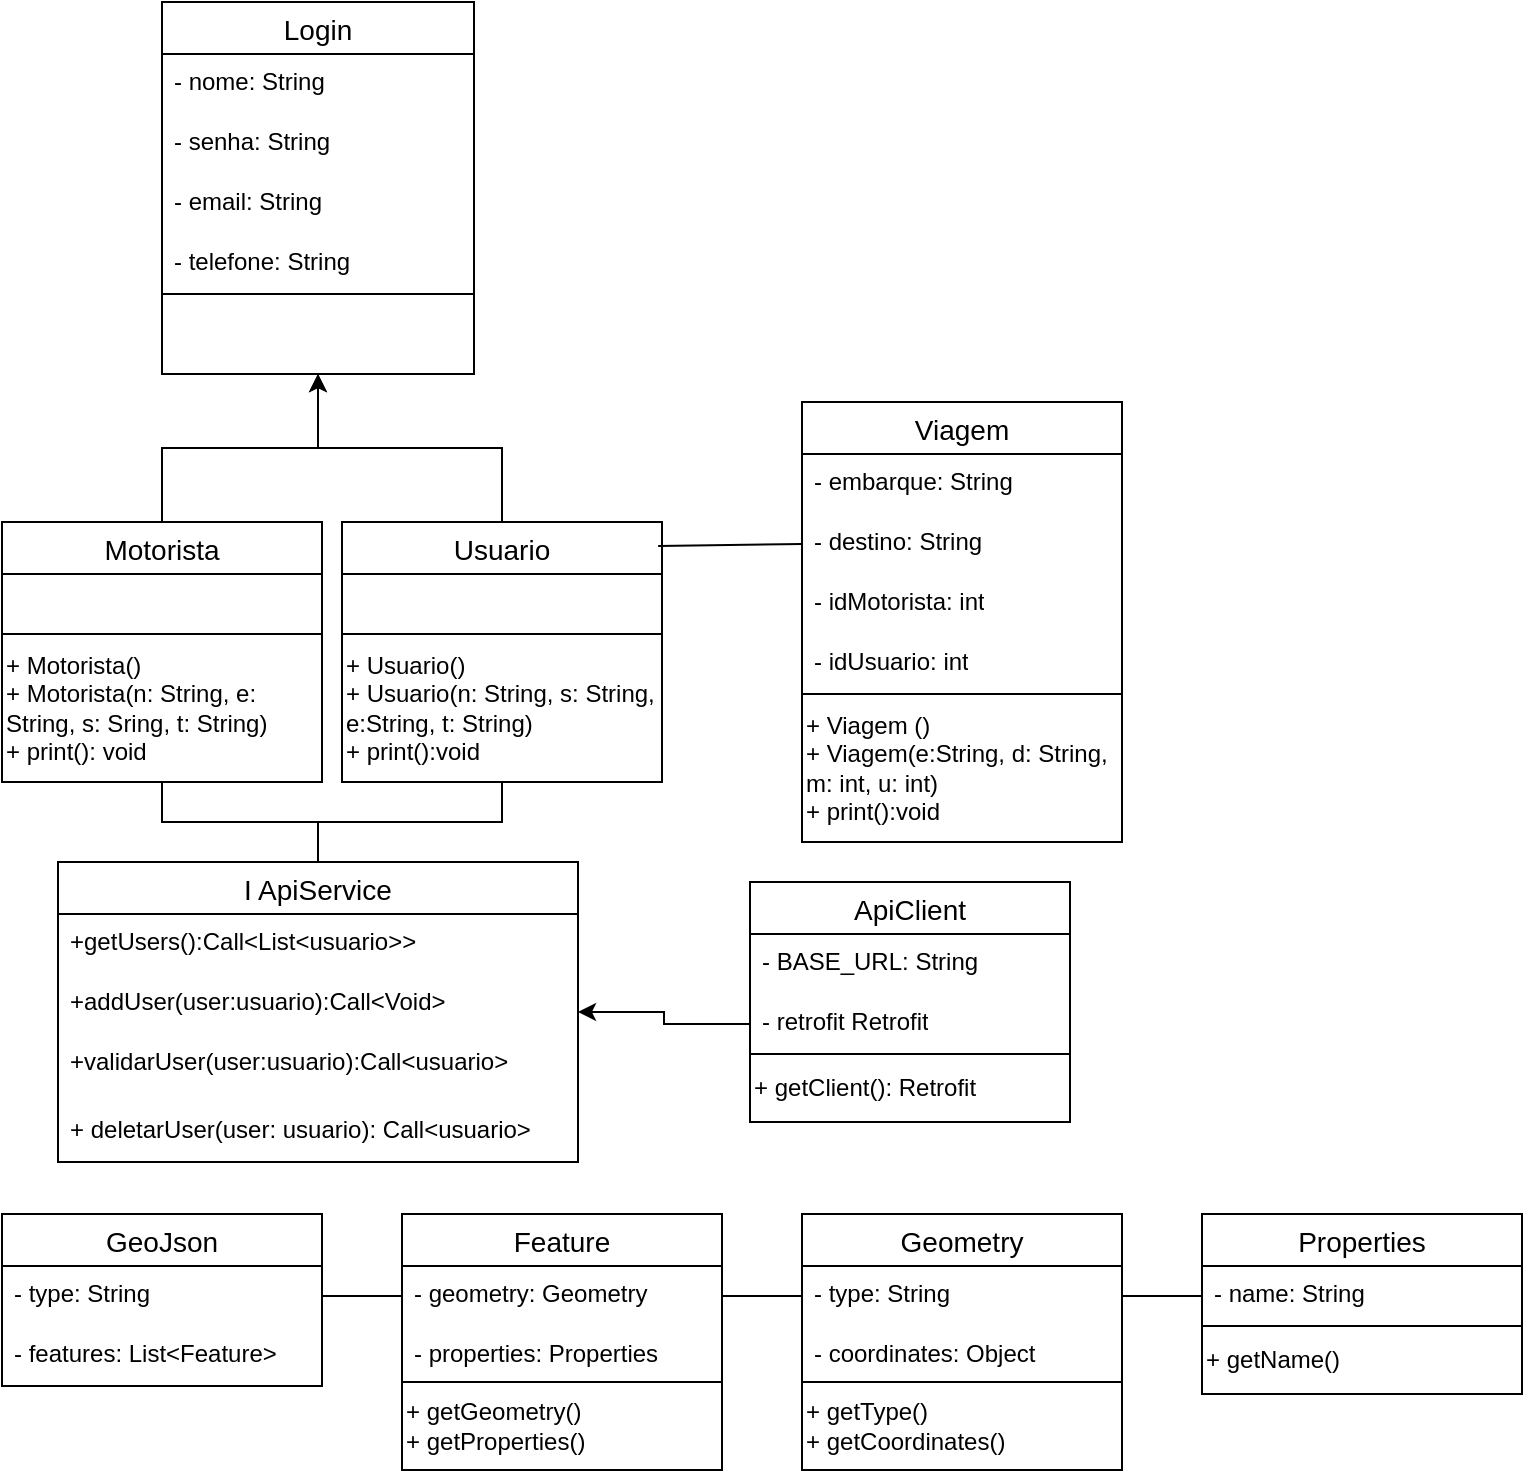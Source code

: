 <mxfile version="26.1.1">
  <diagram name="Página-1" id="beMkTJXSVw1a0xBrVSBx">
    <mxGraphModel dx="880" dy="470" grid="1" gridSize="10" guides="1" tooltips="1" connect="1" arrows="1" fold="1" page="1" pageScale="1" pageWidth="827" pageHeight="1169" math="0" shadow="0">
      <root>
        <mxCell id="0" />
        <mxCell id="1" parent="0" />
        <mxCell id="qrxP64cRPcZDeiGSogMZ-12" style="edgeStyle=orthogonalEdgeStyle;rounded=0;orthogonalLoop=1;jettySize=auto;html=1;labelBackgroundColor=none;fontColor=default;" parent="1" source="EBPemqWj0GoJSSDdZfjt-1" target="qrxP64cRPcZDeiGSogMZ-8" edge="1">
          <mxGeometry relative="1" as="geometry">
            <mxPoint x="480" y="210" as="targetPoint" />
          </mxGeometry>
        </mxCell>
        <mxCell id="EBPemqWj0GoJSSDdZfjt-1" value="Usuario" style="swimlane;fontStyle=0;childLayout=stackLayout;horizontal=1;startSize=26;horizontalStack=0;resizeParent=1;resizeParentMax=0;resizeLast=0;collapsible=1;marginBottom=0;align=center;fontSize=14;labelBackgroundColor=none;" parent="1" vertex="1">
          <mxGeometry x="210" y="390" width="160" height="130" as="geometry" />
        </mxCell>
        <mxCell id="EBPemqWj0GoJSSDdZfjt-4" value="" style="text;strokeColor=none;spacingLeft=4;spacingRight=4;overflow=hidden;rotatable=0;points=[[0,0.5],[1,0.5]];portConstraint=eastwest;fontSize=12;whiteSpace=wrap;html=1;labelBackgroundColor=none;" parent="EBPemqWj0GoJSSDdZfjt-1" vertex="1">
          <mxGeometry y="26" width="160" height="30" as="geometry" />
        </mxCell>
        <mxCell id="qrxP64cRPcZDeiGSogMZ-2" value="+ Usuario()&lt;br&gt;+ Usuario(n: String, s: String, e:String, t: String)&lt;br&gt;+ print():void" style="whiteSpace=wrap;html=1;align=left;labelBackgroundColor=none;" parent="EBPemqWj0GoJSSDdZfjt-1" vertex="1">
          <mxGeometry y="56" width="160" height="74" as="geometry" />
        </mxCell>
        <mxCell id="EBPemqWj0GoJSSDdZfjt-5" value="Viagem" style="swimlane;fontStyle=0;childLayout=stackLayout;horizontal=1;startSize=26;horizontalStack=0;resizeParent=1;resizeParentMax=0;resizeLast=0;collapsible=1;marginBottom=0;align=center;fontSize=14;rounded=0;shadow=0;glass=0;swimlaneLine=1;labelBackgroundColor=none;" parent="1" vertex="1">
          <mxGeometry x="440" y="330" width="160" height="220" as="geometry" />
        </mxCell>
        <mxCell id="EBPemqWj0GoJSSDdZfjt-6" value="- embarque: String" style="text;strokeColor=none;spacingLeft=4;spacingRight=4;overflow=hidden;rotatable=0;points=[[0,0.5],[1,0.5]];portConstraint=eastwest;fontSize=12;whiteSpace=wrap;html=1;labelBackgroundColor=none;" parent="EBPemqWj0GoJSSDdZfjt-5" vertex="1">
          <mxGeometry y="26" width="160" height="30" as="geometry" />
        </mxCell>
        <mxCell id="EBPemqWj0GoJSSDdZfjt-7" value="- destino: String" style="text;strokeColor=none;spacingLeft=4;spacingRight=4;overflow=hidden;rotatable=0;points=[[0,0.5],[1,0.5]];portConstraint=eastwest;fontSize=12;whiteSpace=wrap;html=1;labelBackgroundColor=none;" parent="EBPemqWj0GoJSSDdZfjt-5" vertex="1">
          <mxGeometry y="56" width="160" height="30" as="geometry" />
        </mxCell>
        <mxCell id="EBPemqWj0GoJSSDdZfjt-14" value="- idMotorista: int" style="text;strokeColor=none;spacingLeft=4;spacingRight=4;overflow=hidden;rotatable=0;points=[[0,0.5],[1,0.5]];portConstraint=eastwest;fontSize=12;whiteSpace=wrap;html=1;labelBackgroundColor=none;" parent="EBPemqWj0GoJSSDdZfjt-5" vertex="1">
          <mxGeometry y="86" width="160" height="30" as="geometry" />
        </mxCell>
        <mxCell id="EBPemqWj0GoJSSDdZfjt-8" value="- idUsuario: int" style="text;strokeColor=none;spacingLeft=4;spacingRight=4;overflow=hidden;rotatable=0;points=[[0,0.5],[1,0.5]];portConstraint=eastwest;fontSize=12;whiteSpace=wrap;html=1;labelBackgroundColor=none;" parent="EBPemqWj0GoJSSDdZfjt-5" vertex="1">
          <mxGeometry y="116" width="160" height="30" as="geometry" />
        </mxCell>
        <mxCell id="qrxP64cRPcZDeiGSogMZ-1" value="+ Viagem ()&amp;nbsp;&lt;br&gt;+ Viagem(e:String, d: String, m: int, u: int)&lt;br&gt;+ print():void" style="whiteSpace=wrap;html=1;align=left;labelBackgroundColor=none;" parent="EBPemqWj0GoJSSDdZfjt-5" vertex="1">
          <mxGeometry y="146" width="160" height="74" as="geometry" />
        </mxCell>
        <mxCell id="qrxP64cRPcZDeiGSogMZ-13" style="edgeStyle=orthogonalEdgeStyle;rounded=0;orthogonalLoop=1;jettySize=auto;html=1;labelBackgroundColor=none;fontColor=default;" parent="1" source="EBPemqWj0GoJSSDdZfjt-9" target="qrxP64cRPcZDeiGSogMZ-8" edge="1">
          <mxGeometry relative="1" as="geometry" />
        </mxCell>
        <mxCell id="EBPemqWj0GoJSSDdZfjt-9" value="Motorista" style="swimlane;fontStyle=0;childLayout=stackLayout;horizontal=1;startSize=26;horizontalStack=0;resizeParent=1;resizeParentMax=0;resizeLast=0;collapsible=1;marginBottom=0;align=center;fontSize=14;labelBackgroundColor=none;" parent="1" vertex="1">
          <mxGeometry x="40" y="390" width="160" height="130" as="geometry" />
        </mxCell>
        <mxCell id="EBPemqWj0GoJSSDdZfjt-12" value="" style="text;strokeColor=none;spacingLeft=4;spacingRight=4;overflow=hidden;rotatable=0;points=[[0,0.5],[1,0.5]];portConstraint=eastwest;fontSize=12;whiteSpace=wrap;html=1;labelBackgroundColor=none;" parent="EBPemqWj0GoJSSDdZfjt-9" vertex="1">
          <mxGeometry y="26" width="160" height="30" as="geometry" />
        </mxCell>
        <mxCell id="qrxP64cRPcZDeiGSogMZ-3" value="+ Motorista()&lt;br&gt;+ Motorista(n: String, e: String, s: Sring, t: String)&lt;br&gt;+ print(): void" style="whiteSpace=wrap;html=1;align=left;labelBackgroundColor=none;" parent="EBPemqWj0GoJSSDdZfjt-9" vertex="1">
          <mxGeometry y="56" width="160" height="74" as="geometry" />
        </mxCell>
        <mxCell id="qrxP64cRPcZDeiGSogMZ-4" value="Login" style="swimlane;fontStyle=0;childLayout=stackLayout;horizontal=1;startSize=26;horizontalStack=0;resizeParent=1;resizeParentMax=0;resizeLast=0;collapsible=1;marginBottom=0;align=center;fontSize=14;labelBackgroundColor=none;" parent="1" vertex="1">
          <mxGeometry x="120" y="130" width="156" height="186" as="geometry" />
        </mxCell>
        <mxCell id="qrxP64cRPcZDeiGSogMZ-5" value="- nome: String" style="text;strokeColor=none;spacingLeft=4;spacingRight=4;overflow=hidden;rotatable=0;points=[[0,0.5],[1,0.5]];portConstraint=eastwest;fontSize=12;whiteSpace=wrap;html=1;labelBackgroundColor=none;" parent="qrxP64cRPcZDeiGSogMZ-4" vertex="1">
          <mxGeometry y="26" width="156" height="30" as="geometry" />
        </mxCell>
        <mxCell id="qrxP64cRPcZDeiGSogMZ-6" value="- senha: String" style="text;strokeColor=none;spacingLeft=4;spacingRight=4;overflow=hidden;rotatable=0;points=[[0,0.5],[1,0.5]];portConstraint=eastwest;fontSize=12;whiteSpace=wrap;html=1;labelBackgroundColor=none;" parent="qrxP64cRPcZDeiGSogMZ-4" vertex="1">
          <mxGeometry y="56" width="156" height="30" as="geometry" />
        </mxCell>
        <mxCell id="qrxP64cRPcZDeiGSogMZ-7" value="- email: String" style="text;strokeColor=none;spacingLeft=4;spacingRight=4;overflow=hidden;rotatable=0;points=[[0,0.5],[1,0.5]];portConstraint=eastwest;fontSize=12;whiteSpace=wrap;html=1;labelBackgroundColor=none;" parent="qrxP64cRPcZDeiGSogMZ-4" vertex="1">
          <mxGeometry y="86" width="156" height="30" as="geometry" />
        </mxCell>
        <mxCell id="EBPemqWj0GoJSSDdZfjt-13" value="- telefone: String&amp;nbsp;" style="text;strokeColor=none;spacingLeft=4;spacingRight=4;overflow=hidden;rotatable=0;points=[[0,0.5],[1,0.5]];portConstraint=eastwest;fontSize=12;whiteSpace=wrap;html=1;labelBackgroundColor=none;" parent="qrxP64cRPcZDeiGSogMZ-4" vertex="1">
          <mxGeometry y="116" width="156" height="30" as="geometry" />
        </mxCell>
        <mxCell id="qrxP64cRPcZDeiGSogMZ-8" value="" style="whiteSpace=wrap;html=1;align=left;labelBackgroundColor=none;" parent="qrxP64cRPcZDeiGSogMZ-4" vertex="1">
          <mxGeometry y="146" width="156" height="40" as="geometry" />
        </mxCell>
        <mxCell id="qrxP64cRPcZDeiGSogMZ-19" style="edgeStyle=none;rounded=0;orthogonalLoop=1;jettySize=auto;html=1;entryX=0;entryY=0.5;entryDx=0;entryDy=0;endArrow=none;endFill=0;labelBackgroundColor=none;fontColor=default;exitX=0.988;exitY=0.092;exitDx=0;exitDy=0;exitPerimeter=0;" parent="1" source="EBPemqWj0GoJSSDdZfjt-1" target="EBPemqWj0GoJSSDdZfjt-7" edge="1">
          <mxGeometry relative="1" as="geometry" />
        </mxCell>
        <mxCell id="x8M8EUCUu1lC6nuCBjIr-1" value="GeoJson" style="swimlane;fontStyle=0;childLayout=stackLayout;horizontal=1;startSize=26;horizontalStack=0;resizeParent=1;resizeParentMax=0;resizeLast=0;collapsible=1;marginBottom=0;align=center;fontSize=14;" vertex="1" parent="1">
          <mxGeometry x="40" y="736" width="160" height="86" as="geometry" />
        </mxCell>
        <mxCell id="x8M8EUCUu1lC6nuCBjIr-2" value="&lt;div&gt;- type: String&lt;/div&gt;" style="text;strokeColor=none;fillColor=none;spacingLeft=4;spacingRight=4;overflow=hidden;rotatable=0;points=[[0,0.5],[1,0.5]];portConstraint=eastwest;fontSize=12;whiteSpace=wrap;html=1;" vertex="1" parent="x8M8EUCUu1lC6nuCBjIr-1">
          <mxGeometry y="26" width="160" height="30" as="geometry" />
        </mxCell>
        <mxCell id="x8M8EUCUu1lC6nuCBjIr-3" value="- features: List&amp;lt;Feature&amp;gt;" style="text;strokeColor=none;fillColor=none;spacingLeft=4;spacingRight=4;overflow=hidden;rotatable=0;points=[[0,0.5],[1,0.5]];portConstraint=eastwest;fontSize=12;whiteSpace=wrap;html=1;" vertex="1" parent="x8M8EUCUu1lC6nuCBjIr-1">
          <mxGeometry y="56" width="160" height="30" as="geometry" />
        </mxCell>
        <mxCell id="x8M8EUCUu1lC6nuCBjIr-7" value="Feature" style="swimlane;fontStyle=0;childLayout=stackLayout;horizontal=1;startSize=26;horizontalStack=0;resizeParent=1;resizeParentMax=0;resizeLast=0;collapsible=1;marginBottom=0;align=center;fontSize=14;" vertex="1" parent="1">
          <mxGeometry x="240" y="736" width="160" height="86" as="geometry" />
        </mxCell>
        <mxCell id="x8M8EUCUu1lC6nuCBjIr-8" value="- geometry: Geometry" style="text;strokeColor=none;fillColor=none;spacingLeft=4;spacingRight=4;overflow=hidden;rotatable=0;points=[[0,0.5],[1,0.5]];portConstraint=eastwest;fontSize=12;whiteSpace=wrap;html=1;" vertex="1" parent="x8M8EUCUu1lC6nuCBjIr-7">
          <mxGeometry y="26" width="160" height="30" as="geometry" />
        </mxCell>
        <mxCell id="x8M8EUCUu1lC6nuCBjIr-9" value="- properties: Properties" style="text;strokeColor=none;fillColor=none;spacingLeft=4;spacingRight=4;overflow=hidden;rotatable=0;points=[[0,0.5],[1,0.5]];portConstraint=eastwest;fontSize=12;whiteSpace=wrap;html=1;" vertex="1" parent="x8M8EUCUu1lC6nuCBjIr-7">
          <mxGeometry y="56" width="160" height="30" as="geometry" />
        </mxCell>
        <mxCell id="x8M8EUCUu1lC6nuCBjIr-11" style="edgeStyle=orthogonalEdgeStyle;rounded=0;orthogonalLoop=1;jettySize=auto;html=1;entryX=0;entryY=0.5;entryDx=0;entryDy=0;endArrow=none;startFill=0;" edge="1" parent="1" source="x8M8EUCUu1lC6nuCBjIr-2" target="x8M8EUCUu1lC6nuCBjIr-8">
          <mxGeometry relative="1" as="geometry" />
        </mxCell>
        <mxCell id="x8M8EUCUu1lC6nuCBjIr-12" value="Geometry" style="swimlane;fontStyle=0;childLayout=stackLayout;horizontal=1;startSize=26;horizontalStack=0;resizeParent=1;resizeParentMax=0;resizeLast=0;collapsible=1;marginBottom=0;align=center;fontSize=14;" vertex="1" parent="1">
          <mxGeometry x="440" y="736" width="160" height="86" as="geometry" />
        </mxCell>
        <mxCell id="x8M8EUCUu1lC6nuCBjIr-13" value="- type: String" style="text;strokeColor=none;fillColor=none;spacingLeft=4;spacingRight=4;overflow=hidden;rotatable=0;points=[[0,0.5],[1,0.5]];portConstraint=eastwest;fontSize=12;whiteSpace=wrap;html=1;" vertex="1" parent="x8M8EUCUu1lC6nuCBjIr-12">
          <mxGeometry y="26" width="160" height="30" as="geometry" />
        </mxCell>
        <mxCell id="x8M8EUCUu1lC6nuCBjIr-14" value="- coordinates: Object" style="text;strokeColor=none;fillColor=none;spacingLeft=4;spacingRight=4;overflow=hidden;rotatable=0;points=[[0,0.5],[1,0.5]];portConstraint=eastwest;fontSize=12;whiteSpace=wrap;html=1;" vertex="1" parent="x8M8EUCUu1lC6nuCBjIr-12">
          <mxGeometry y="56" width="160" height="30" as="geometry" />
        </mxCell>
        <mxCell id="x8M8EUCUu1lC6nuCBjIr-16" value="Properties" style="swimlane;fontStyle=0;childLayout=stackLayout;horizontal=1;startSize=26;horizontalStack=0;resizeParent=1;resizeParentMax=0;resizeLast=0;collapsible=1;marginBottom=0;align=center;fontSize=14;" vertex="1" parent="1">
          <mxGeometry x="640" y="736" width="160" height="56" as="geometry" />
        </mxCell>
        <mxCell id="x8M8EUCUu1lC6nuCBjIr-17" value="- name: String" style="text;strokeColor=none;fillColor=none;spacingLeft=4;spacingRight=4;overflow=hidden;rotatable=0;points=[[0,0.5],[1,0.5]];portConstraint=eastwest;fontSize=12;whiteSpace=wrap;html=1;" vertex="1" parent="x8M8EUCUu1lC6nuCBjIr-16">
          <mxGeometry y="26" width="160" height="30" as="geometry" />
        </mxCell>
        <mxCell id="x8M8EUCUu1lC6nuCBjIr-22" style="edgeStyle=orthogonalEdgeStyle;rounded=0;orthogonalLoop=1;jettySize=auto;html=1;endArrow=none;startFill=0;" edge="1" parent="1" source="x8M8EUCUu1lC6nuCBjIr-8" target="x8M8EUCUu1lC6nuCBjIr-13">
          <mxGeometry relative="1" as="geometry" />
        </mxCell>
        <mxCell id="x8M8EUCUu1lC6nuCBjIr-23" style="edgeStyle=orthogonalEdgeStyle;rounded=0;orthogonalLoop=1;jettySize=auto;html=1;exitX=1;exitY=0.5;exitDx=0;exitDy=0;entryX=0;entryY=0.5;entryDx=0;entryDy=0;endArrow=none;startFill=0;" edge="1" parent="1" source="x8M8EUCUu1lC6nuCBjIr-13" target="x8M8EUCUu1lC6nuCBjIr-17">
          <mxGeometry relative="1" as="geometry" />
        </mxCell>
        <mxCell id="x8M8EUCUu1lC6nuCBjIr-25" value="&lt;div&gt;+ getGeometry()&lt;/div&gt;&lt;div&gt;+ getProperties()&lt;/div&gt;" style="whiteSpace=wrap;html=1;align=left;labelBackgroundColor=none;" vertex="1" parent="1">
          <mxGeometry x="240" y="820" width="160" height="44" as="geometry" />
        </mxCell>
        <mxCell id="x8M8EUCUu1lC6nuCBjIr-26" value="&lt;div&gt;+ getType()&lt;/div&gt;&lt;div&gt;+ getCoordinates()&lt;/div&gt;" style="whiteSpace=wrap;html=1;align=left;labelBackgroundColor=none;" vertex="1" parent="1">
          <mxGeometry x="440" y="820" width="160" height="44" as="geometry" />
        </mxCell>
        <mxCell id="x8M8EUCUu1lC6nuCBjIr-27" value="+ getName()" style="whiteSpace=wrap;html=1;align=left;labelBackgroundColor=none;" vertex="1" parent="1">
          <mxGeometry x="640" y="792" width="160" height="34" as="geometry" />
        </mxCell>
        <mxCell id="x8M8EUCUu1lC6nuCBjIr-32" style="edgeStyle=orthogonalEdgeStyle;rounded=0;orthogonalLoop=1;jettySize=auto;html=1;entryX=0.5;entryY=1;entryDx=0;entryDy=0;endArrow=none;startFill=0;" edge="1" parent="1" source="x8M8EUCUu1lC6nuCBjIr-28" target="qrxP64cRPcZDeiGSogMZ-2">
          <mxGeometry relative="1" as="geometry" />
        </mxCell>
        <mxCell id="x8M8EUCUu1lC6nuCBjIr-33" style="edgeStyle=orthogonalEdgeStyle;rounded=0;orthogonalLoop=1;jettySize=auto;html=1;exitX=0.5;exitY=0;exitDx=0;exitDy=0;entryX=0.5;entryY=1;entryDx=0;entryDy=0;endArrow=none;startFill=0;" edge="1" parent="1" source="x8M8EUCUu1lC6nuCBjIr-28" target="EBPemqWj0GoJSSDdZfjt-9">
          <mxGeometry relative="1" as="geometry" />
        </mxCell>
        <mxCell id="x8M8EUCUu1lC6nuCBjIr-28" value="I ApiService" style="swimlane;fontStyle=0;childLayout=stackLayout;horizontal=1;startSize=26;horizontalStack=0;resizeParent=1;resizeParentMax=0;resizeLast=0;collapsible=1;marginBottom=0;align=center;fontSize=14;" vertex="1" parent="1">
          <mxGeometry x="68" y="560" width="260" height="150" as="geometry" />
        </mxCell>
        <mxCell id="x8M8EUCUu1lC6nuCBjIr-29" value="+getUsers():Call&amp;lt;List&amp;lt;usuario&amp;gt;&amp;gt;" style="text;strokeColor=none;fillColor=none;spacingLeft=4;spacingRight=4;overflow=hidden;rotatable=0;points=[[0,0.5],[1,0.5]];portConstraint=eastwest;fontSize=12;whiteSpace=wrap;html=1;" vertex="1" parent="x8M8EUCUu1lC6nuCBjIr-28">
          <mxGeometry y="26" width="260" height="30" as="geometry" />
        </mxCell>
        <mxCell id="x8M8EUCUu1lC6nuCBjIr-30" value="+addUser(user:usuario):Call&amp;lt;Void&amp;gt;" style="text;strokeColor=none;fillColor=none;spacingLeft=4;spacingRight=4;overflow=hidden;rotatable=0;points=[[0,0.5],[1,0.5]];portConstraint=eastwest;fontSize=12;whiteSpace=wrap;html=1;" vertex="1" parent="x8M8EUCUu1lC6nuCBjIr-28">
          <mxGeometry y="56" width="260" height="30" as="geometry" />
        </mxCell>
        <mxCell id="x8M8EUCUu1lC6nuCBjIr-31" value="+validarUser(user:usuario):Call&amp;lt;usuario&amp;gt;" style="text;strokeColor=none;fillColor=none;spacingLeft=4;spacingRight=4;overflow=hidden;rotatable=0;points=[[0,0.5],[1,0.5]];portConstraint=eastwest;fontSize=12;whiteSpace=wrap;html=1;" vertex="1" parent="x8M8EUCUu1lC6nuCBjIr-28">
          <mxGeometry y="86" width="260" height="34" as="geometry" />
        </mxCell>
        <mxCell id="x8M8EUCUu1lC6nuCBjIr-34" value="+ deletarUser(user: usuario): Call&amp;lt;usuario&amp;gt;" style="text;strokeColor=none;fillColor=none;spacingLeft=4;spacingRight=4;overflow=hidden;rotatable=0;points=[[0,0.5],[1,0.5]];portConstraint=eastwest;fontSize=12;whiteSpace=wrap;html=1;" vertex="1" parent="x8M8EUCUu1lC6nuCBjIr-28">
          <mxGeometry y="120" width="260" height="30" as="geometry" />
        </mxCell>
        <mxCell id="x8M8EUCUu1lC6nuCBjIr-37" value="ApiClient" style="swimlane;fontStyle=0;childLayout=stackLayout;horizontal=1;startSize=26;horizontalStack=0;resizeParent=1;resizeParentMax=0;resizeLast=0;collapsible=1;marginBottom=0;align=center;fontSize=14;" vertex="1" parent="1">
          <mxGeometry x="414" y="570" width="160" height="86" as="geometry" />
        </mxCell>
        <mxCell id="x8M8EUCUu1lC6nuCBjIr-38" value="- BASE_URL: String" style="text;strokeColor=none;fillColor=none;spacingLeft=4;spacingRight=4;overflow=hidden;rotatable=0;points=[[0,0.5],[1,0.5]];portConstraint=eastwest;fontSize=12;whiteSpace=wrap;html=1;" vertex="1" parent="x8M8EUCUu1lC6nuCBjIr-37">
          <mxGeometry y="26" width="160" height="30" as="geometry" />
        </mxCell>
        <mxCell id="x8M8EUCUu1lC6nuCBjIr-39" value="- retrofit Retrofit" style="text;strokeColor=none;fillColor=none;spacingLeft=4;spacingRight=4;overflow=hidden;rotatable=0;points=[[0,0.5],[1,0.5]];portConstraint=eastwest;fontSize=12;whiteSpace=wrap;html=1;" vertex="1" parent="x8M8EUCUu1lC6nuCBjIr-37">
          <mxGeometry y="56" width="160" height="30" as="geometry" />
        </mxCell>
        <mxCell id="x8M8EUCUu1lC6nuCBjIr-41" style="edgeStyle=orthogonalEdgeStyle;rounded=0;orthogonalLoop=1;jettySize=auto;html=1;" edge="1" parent="1" source="x8M8EUCUu1lC6nuCBjIr-39" target="x8M8EUCUu1lC6nuCBjIr-28">
          <mxGeometry relative="1" as="geometry" />
        </mxCell>
        <mxCell id="x8M8EUCUu1lC6nuCBjIr-43" value="+ getClient(): Retrofit" style="whiteSpace=wrap;html=1;align=left;labelBackgroundColor=none;" vertex="1" parent="1">
          <mxGeometry x="414" y="656" width="160" height="34" as="geometry" />
        </mxCell>
      </root>
    </mxGraphModel>
  </diagram>
</mxfile>
